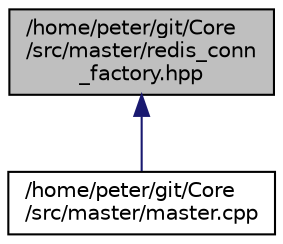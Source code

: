 digraph "/home/peter/git/Core/src/master/redis_conn_factory.hpp"
{
 // LATEX_PDF_SIZE
  edge [fontname="Helvetica",fontsize="10",labelfontname="Helvetica",labelfontsize="10"];
  node [fontname="Helvetica",fontsize="10",shape=record];
  Node9 [label="/home/peter/git/Core\l/src/master/redis_conn\l_factory.hpp",height=0.2,width=0.4,color="black", fillcolor="grey75", style="filled", fontcolor="black",tooltip=" "];
  Node9 -> Node10 [dir="back",color="midnightblue",fontsize="10",style="solid",fontname="Helvetica"];
  Node10 [label="/home/peter/git/Core\l/src/master/master.cpp",height=0.2,width=0.4,color="black", fillcolor="white", style="filled",URL="$master_8cpp.html",tooltip=" "];
}
